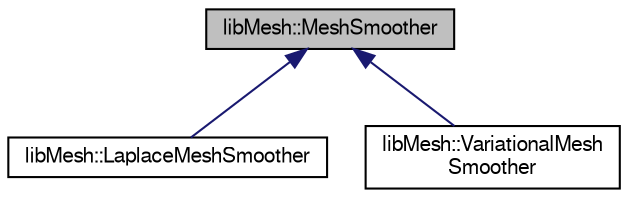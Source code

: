 digraph "libMesh::MeshSmoother"
{
  edge [fontname="FreeSans",fontsize="10",labelfontname="FreeSans",labelfontsize="10"];
  node [fontname="FreeSans",fontsize="10",shape=record];
  Node1 [label="libMesh::MeshSmoother",height=0.2,width=0.4,color="black", fillcolor="grey75", style="filled", fontcolor="black"];
  Node1 -> Node2 [dir="back",color="midnightblue",fontsize="10",style="solid",fontname="FreeSans"];
  Node2 [label="libMesh::LaplaceMeshSmoother",height=0.2,width=0.4,color="black", fillcolor="white", style="filled",URL="$classlibMesh_1_1LaplaceMeshSmoother.html"];
  Node1 -> Node3 [dir="back",color="midnightblue",fontsize="10",style="solid",fontname="FreeSans"];
  Node3 [label="libMesh::VariationalMesh\lSmoother",height=0.2,width=0.4,color="black", fillcolor="white", style="filled",URL="$classlibMesh_1_1VariationalMeshSmoother.html"];
}
